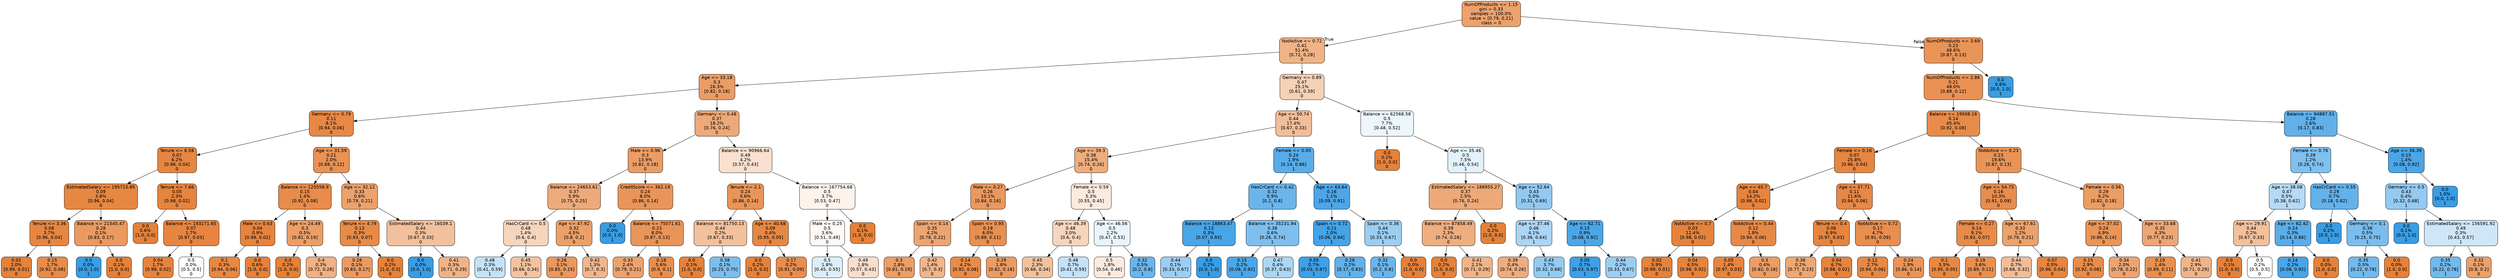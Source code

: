 digraph Tree {
node [shape=box, style="filled, rounded", color="black", fontname=helvetica] ;
edge [fontname=helvetica] ;
0 [label="NumOfProducts <= 1.15\ngini = 0.33\nsamples = 100.0%\nvalue = [0.79, 0.21]\nclass = 0", fillcolor="#eca26d"] ;
1 [label="NotActive <= 0.72\n0.41\n51.4%\n[0.72, 0.28]\n0", fillcolor="#efb387"] ;
0 -> 1 [labeldistance=2.5, labelangle=45, headlabel="True"] ;
2 [label="Age <= 33.18\n0.3\n26.3%\n[0.82, 0.18]\n0", fillcolor="#eb9d66"] ;
1 -> 2 ;
3 [label="Germany <= 0.79\n0.11\n8.1%\n[0.94, 0.06]\n0", fillcolor="#e78945"] ;
2 -> 3 ;
4 [label="Tenure <= 6.58\n0.07\n6.2%\n[0.96, 0.04]\n0", fillcolor="#e68641"] ;
3 -> 4 ;
5 [label="EstimatedSalary <= 195710.85\n0.09\n3.8%\n[0.96, 0.04]\n0", fillcolor="#e68742"] ;
4 -> 5 ;
6 [label="Tenure <= 3.36\n0.08\n3.7%\n[0.96, 0.04]\n0", fillcolor="#e68641"] ;
5 -> 6 ;
7 [label="0.02\n2.0%\n[0.99, 0.01]\n0", fillcolor="#e5823b"] ;
6 -> 7 ;
8 [label="0.15\n1.7%\n[0.92, 0.08]\n0", fillcolor="#e78c4a"] ;
6 -> 8 ;
9 [label="Balance <= 21545.47\n0.28\n0.1%\n[0.83, 0.17]\n0", fillcolor="#ea9a61"] ;
5 -> 9 ;
10 [label="0.0\n0.0%\n[0.0, 1.0]\n1", fillcolor="#399de5"] ;
9 -> 10 ;
11 [label="0.0\n0.1%\n[1.0, 0.0]\n0", fillcolor="#e58139"] ;
9 -> 11 ;
12 [label="Tenure <= 7.66\n0.05\n2.3%\n[0.98, 0.02]\n0", fillcolor="#e6843e"] ;
4 -> 12 ;
13 [label="0.0\n0.6%\n[1.0, 0.0]\n0", fillcolor="#e58139"] ;
12 -> 13 ;
14 [label="Balance <= 193271.65\n0.07\n1.7%\n[0.97, 0.03]\n0", fillcolor="#e68540"] ;
12 -> 14 ;
15 [label="0.04\n1.7%\n[0.98, 0.02]\n0", fillcolor="#e6843e"] ;
14 -> 15 ;
16 [label="0.5\n0.0%\n[0.5, 0.5]\n0", fillcolor="#ffffff"] ;
14 -> 16 ;
17 [label="Age <= 31.59\n0.21\n2.0%\n[0.88, 0.12]\n0", fillcolor="#e89253"] ;
3 -> 17 ;
18 [label="Balance <= 125558.9\n0.15\n1.4%\n[0.92, 0.08]\n0", fillcolor="#e78c4a"] ;
17 -> 18 ;
19 [label="Male <= 0.63\n0.04\n0.9%\n[0.98, 0.02]\n0", fillcolor="#e6843d"] ;
18 -> 19 ;
20 [label="0.1\n0.3%\n[0.94, 0.06]\n0", fillcolor="#e78845"] ;
19 -> 20 ;
21 [label="0.0\n0.6%\n[1.0, 0.0]\n0", fillcolor="#e58139"] ;
19 -> 21 ;
22 [label="Age <= 24.49\n0.3\n0.5%\n[0.81, 0.19]\n0", fillcolor="#eb9e66"] ;
18 -> 22 ;
23 [label="0.0\n0.2%\n[1.0, 0.0]\n0", fillcolor="#e58139"] ;
22 -> 23 ;
24 [label="0.4\n0.3%\n[0.72, 0.28]\n0", fillcolor="#efb185"] ;
22 -> 24 ;
25 [label="Age <= 32.12\n0.33\n0.6%\n[0.79, 0.21]\n0", fillcolor="#eca26d"] ;
17 -> 25 ;
26 [label="Tenure <= 4.79\n0.13\n0.3%\n[0.93, 0.07]\n0", fillcolor="#e78b48"] ;
25 -> 26 ;
27 [label="0.28\n0.1%\n[0.83, 0.17]\n0", fillcolor="#ea9a61"] ;
26 -> 27 ;
28 [label="0.0\n0.2%\n[1.0, 0.0]\n0", fillcolor="#e58139"] ;
26 -> 28 ;
29 [label="EstimatedSalary <= 16039.1\n0.44\n0.3%\n[0.67, 0.33]\n0", fillcolor="#f2c09c"] ;
25 -> 29 ;
30 [label="0.0\n0.0%\n[0.0, 1.0]\n1", fillcolor="#399de5"] ;
29 -> 30 ;
31 [label="0.41\n0.3%\n[0.71, 0.29]\n0", fillcolor="#efb388"] ;
29 -> 31 ;
32 [label="Germany <= 0.48\n0.37\n18.2%\n[0.76, 0.24]\n0", fillcolor="#eda978"] ;
2 -> 32 ;
33 [label="Male <= 0.96\n0.3\n13.9%\n[0.82, 0.18]\n0", fillcolor="#eb9d66"] ;
32 -> 33 ;
34 [label="Balance <= 24653.61\n0.37\n5.9%\n[0.75, 0.25]\n0", fillcolor="#edaa7a"] ;
33 -> 34 ;
35 [label="HasCrCard <= 0.5\n0.48\n1.4%\n[0.6, 0.4]\n0", fillcolor="#f6d5bd"] ;
34 -> 35 ;
36 [label="0.48\n0.3%\n[0.41, 0.59]\n1", fillcolor="#c4e2f7"] ;
35 -> 36 ;
37 [label="0.45\n1.1%\n[0.66, 0.34]\n0", fillcolor="#f3c3a1"] ;
35 -> 37 ;
38 [label="Age <= 47.92\n0.32\n4.5%\n[0.8, 0.2]\n0", fillcolor="#eba069"] ;
34 -> 38 ;
39 [label="0.26\n3.1%\n[0.85, 0.15]\n0", fillcolor="#ea985d"] ;
38 -> 39 ;
40 [label="0.42\n1.3%\n[0.7, 0.3]\n0", fillcolor="#f0b78e"] ;
38 -> 40 ;
41 [label="CreditScore <= 362.19\n0.24\n8.0%\n[0.86, 0.14]\n0", fillcolor="#e99559"] ;
33 -> 41 ;
42 [label="0.0\n0.0%\n[0.0, 1.0]\n1", fillcolor="#399de5"] ;
41 -> 42 ;
43 [label="Balance <= 75071.61\n0.23\n8.0%\n[0.87, 0.13]\n0", fillcolor="#e99458"] ;
41 -> 43 ;
44 [label="0.33\n2.4%\n[0.79, 0.21]\n0", fillcolor="#eca26e"] ;
43 -> 44 ;
45 [label="0.18\n5.6%\n[0.9, 0.1]\n0", fillcolor="#e88f4f"] ;
43 -> 45 ;
46 [label="Balance <= 90966.64\n0.49\n4.2%\n[0.57, 0.43]\n0", fillcolor="#f9e0cf"] ;
32 -> 46 ;
47 [label="Tenure <= 2.1\n0.24\n0.6%\n[0.86, 0.14]\n0", fillcolor="#e99559"] ;
46 -> 47 ;
48 [label="Balance <= 81750.13\n0.44\n0.2%\n[0.67, 0.33]\n0", fillcolor="#f2c09c"] ;
47 -> 48 ;
49 [label="0.0\n0.1%\n[1.0, 0.0]\n0", fillcolor="#e58139"] ;
48 -> 49 ;
50 [label="0.38\n0.1%\n[0.25, 0.75]\n1", fillcolor="#7bbeee"] ;
48 -> 50 ;
51 [label="Age <= 40.68\n0.09\n0.4%\n[0.95, 0.05]\n0", fillcolor="#e68843"] ;
47 -> 51 ;
52 [label="0.0\n0.2%\n[1.0, 0.0]\n0", fillcolor="#e58139"] ;
51 -> 52 ;
53 [label="0.17\n0.2%\n[0.91, 0.09]\n0", fillcolor="#e88e4d"] ;
51 -> 53 ;
54 [label="Balance <= 167754.68\n0.5\n3.7%\n[0.53, 0.47]\n0", fillcolor="#fcf3ec"] ;
46 -> 54 ;
55 [label="Male <= 0.25\n0.5\n3.6%\n[0.51, 0.49]\n0", fillcolor="#fef9f5"] ;
54 -> 55 ;
56 [label="0.5\n1.8%\n[0.45, 0.55]\n1", fillcolor="#ddeefa"] ;
55 -> 56 ;
57 [label="0.49\n1.8%\n[0.57, 0.43]\n0", fillcolor="#f8decc"] ;
55 -> 57 ;
58 [label="0.0\n0.1%\n[1.0, 0.0]\n0", fillcolor="#e58139"] ;
54 -> 58 ;
59 [label="Germany <= 0.89\n0.47\n25.1%\n[0.61, 0.39]\n0", fillcolor="#f5d1b6"] ;
1 -> 59 ;
60 [label="Age <= 50.74\n0.44\n17.4%\n[0.67, 0.33]\n0", fillcolor="#f2be99"] ;
59 -> 60 ;
61 [label="Age <= 39.3\n0.38\n15.4%\n[0.74, 0.26]\n0", fillcolor="#eead7e"] ;
60 -> 61 ;
62 [label="Male <= 0.27\n0.26\n10.1%\n[0.84, 0.16]\n0", fillcolor="#ea985e"] ;
61 -> 62 ;
63 [label="Spain <= 0.14\n0.35\n4.2%\n[0.78, 0.22]\n0", fillcolor="#eca572"] ;
62 -> 63 ;
64 [label="0.3\n2.8%\n[0.81, 0.19]\n0", fillcolor="#eb9e66"] ;
63 -> 64 ;
65 [label="0.42\n1.4%\n[0.7, 0.3]\n0", fillcolor="#f0b68d"] ;
63 -> 65 ;
66 [label="Spain <= 0.95\n0.19\n6.0%\n[0.89, 0.11]\n0", fillcolor="#e89051"] ;
62 -> 66 ;
67 [label="0.14\n4.2%\n[0.92, 0.08]\n0", fillcolor="#e78c4a"] ;
66 -> 67 ;
68 [label="0.29\n1.8%\n[0.82, 0.18]\n0", fillcolor="#eb9c64"] ;
66 -> 68 ;
69 [label="Female <= 0.59\n0.5\n5.3%\n[0.55, 0.45]\n0", fillcolor="#fbeade"] ;
61 -> 69 ;
70 [label="Age <= 46.39\n0.48\n3.0%\n[0.6, 0.4]\n0", fillcolor="#f6d5bd"] ;
69 -> 70 ;
71 [label="0.45\n2.3%\n[0.66, 0.34]\n0", fillcolor="#f2c29e"] ;
70 -> 71 ;
72 [label="0.48\n0.7%\n[0.41, 0.59]\n1", fillcolor="#c3e1f7"] ;
70 -> 72 ;
73 [label="Age <= 46.56\n0.5\n2.2%\n[0.47, 0.53]\n1", fillcolor="#e9f4fc"] ;
69 -> 73 ;
74 [label="0.5\n1.8%\n[0.54, 0.46]\n0", fillcolor="#fbebdf"] ;
73 -> 74 ;
75 [label="0.32\n0.5%\n[0.2, 0.8]\n1", fillcolor="#6ab6ec"] ;
73 -> 75 ;
76 [label="Female <= 0.05\n0.24\n1.9%\n[0.14, 0.86]\n1", fillcolor="#58ade9"] ;
60 -> 76 ;
77 [label="HasCrCard <= 0.42\n0.32\n0.9%\n[0.2, 0.8]\n1", fillcolor="#6ab6ec"] ;
76 -> 77 ;
78 [label="Balance <= 18863.47\n0.13\n0.3%\n[0.07, 0.93]\n1", fillcolor="#48a5e7"] ;
77 -> 78 ;
79 [label="0.44\n0.1%\n[0.33, 0.67]\n1", fillcolor="#9ccef2"] ;
78 -> 79 ;
80 [label="0.0\n0.2%\n[0.0, 1.0]\n1", fillcolor="#399de5"] ;
78 -> 80 ;
81 [label="Balance <= 35231.94\n0.38\n0.6%\n[0.26, 0.74]\n1", fillcolor="#7ebfee"] ;
77 -> 81 ;
82 [label="0.15\n0.2%\n[0.08, 0.92]\n1", fillcolor="#4ba6e7"] ;
81 -> 82 ;
83 [label="0.47\n0.4%\n[0.37, 0.63]\n1", fillcolor="#acd6f4"] ;
81 -> 83 ;
84 [label="Age <= 63.64\n0.16\n1.1%\n[0.09, 0.91]\n1", fillcolor="#4ca6e8"] ;
76 -> 84 ;
85 [label="Spain <= 0.72\n0.11\n1.0%\n[0.06, 0.94]\n1", fillcolor="#45a3e7"] ;
84 -> 85 ;
86 [label="0.05\n0.7%\n[0.03, 0.97]\n1", fillcolor="#3ea0e6"] ;
85 -> 86 ;
87 [label="0.28\n0.2%\n[0.17, 0.83]\n1", fillcolor="#61b1ea"] ;
85 -> 87 ;
88 [label="Spain <= 0.36\n0.44\n0.1%\n[0.33, 0.67]\n1", fillcolor="#9ccef2"] ;
84 -> 88 ;
89 [label="0.32\n0.1%\n[0.2, 0.8]\n1", fillcolor="#6ab6ec"] ;
88 -> 89 ;
90 [label="0.0\n0.0%\n[1.0, 0.0]\n0", fillcolor="#e58139"] ;
88 -> 90 ;
91 [label="Balance <= 62568.58\n0.5\n7.7%\n[0.48, 0.52]\n1", fillcolor="#ecf6fd"] ;
59 -> 91 ;
92 [label="0.0\n0.2%\n[1.0, 0.0]\n0", fillcolor="#e58139"] ;
91 -> 92 ;
93 [label="Age <= 35.46\n0.5\n7.5%\n[0.46, 0.54]\n1", fillcolor="#e3f1fb"] ;
91 -> 93 ;
94 [label="EstimatedSalary <= 188955.27\n0.37\n2.5%\n[0.76, 0.24]\n0", fillcolor="#eda978"] ;
93 -> 94 ;
95 [label="Balance <= 87858.49\n0.39\n2.3%\n[0.74, 0.26]\n0", fillcolor="#eeae80"] ;
94 -> 95 ;
96 [label="0.0\n0.2%\n[1.0, 0.0]\n0", fillcolor="#e58139"] ;
95 -> 96 ;
97 [label="0.41\n2.1%\n[0.71, 0.29]\n0", fillcolor="#f0b489"] ;
95 -> 97 ;
98 [label="0.0\n0.2%\n[1.0, 0.0]\n0", fillcolor="#e58139"] ;
94 -> 98 ;
99 [label="Age <= 52.64\n0.43\n5.0%\n[0.31, 0.69]\n1", fillcolor="#93c9f1"] ;
93 -> 99 ;
100 [label="Age <= 37.46\n0.46\n4.1%\n[0.36, 0.64]\n1", fillcolor="#aad5f4"] ;
99 -> 100 ;
101 [label="0.39\n0.4%\n[0.74, 0.26]\n0", fillcolor="#eead7f"] ;
100 -> 101 ;
102 [label="0.43\n3.7%\n[0.32, 0.68]\n1", fillcolor="#95cbf1"] ;
100 -> 102 ;
103 [label="Age <= 62.71\n0.15\n0.9%\n[0.08, 0.92]\n1", fillcolor="#4ba6e7"] ;
99 -> 103 ;
104 [label="0.05\n0.7%\n[0.03, 0.97]\n1", fillcolor="#3ea0e6"] ;
103 -> 104 ;
105 [label="0.44\n0.2%\n[0.33, 0.67]\n1", fillcolor="#9ccef2"] ;
103 -> 105 ;
106 [label="NumOfProducts <= 3.69\n0.23\n48.6%\n[0.87, 0.13]\n0", fillcolor="#e99457"] ;
0 -> 106 [labeldistance=2.5, labelangle=-45, headlabel="False"] ;
107 [label="NumOfProducts <= 2.86\n0.21\n48.0%\n[0.88, 0.12]\n0", fillcolor="#e99254"] ;
106 -> 107 ;
108 [label="Balance <= 19508.16\n0.14\n45.4%\n[0.92, 0.08]\n0", fillcolor="#e78c4a"] ;
107 -> 108 ;
109 [label="Female <= 0.16\n0.07\n25.8%\n[0.96, 0.04]\n0", fillcolor="#e68641"] ;
108 -> 109 ;
110 [label="Age <= 45.7\n0.04\n14.2%\n[0.98, 0.02]\n0", fillcolor="#e6843d"] ;
109 -> 110 ;
111 [label="NotActive <= 0.7\n0.03\n12.4%\n[0.98, 0.02]\n0", fillcolor="#e5833c"] ;
110 -> 111 ;
112 [label="0.02\n5.9%\n[0.99, 0.01]\n0", fillcolor="#e5823b"] ;
111 -> 112 ;
113 [label="0.04\n6.5%\n[0.98, 0.02]\n0", fillcolor="#e6843d"] ;
111 -> 113 ;
114 [label="NotActive <= 0.44\n0.12\n1.8%\n[0.94, 0.06]\n0", fillcolor="#e78946"] ;
110 -> 114 ;
115 [label="0.05\n1.4%\n[0.97, 0.03]\n0", fillcolor="#e6853f"] ;
114 -> 115 ;
116 [label="0.3\n0.4%\n[0.82, 0.18]\n0", fillcolor="#eb9d65"] ;
114 -> 116 ;
117 [label="Age <= 37.71\n0.11\n11.6%\n[0.94, 0.06]\n0", fillcolor="#e78845"] ;
109 -> 117 ;
118 [label="Tenure <= 0.4\n0.06\n6.9%\n[0.97, 0.03]\n0", fillcolor="#e6853f"] ;
117 -> 118 ;
119 [label="0.36\n0.2%\n[0.77, 0.23]\n0", fillcolor="#eda774"] ;
118 -> 119 ;
120 [label="0.04\n6.7%\n[0.98, 0.02]\n0", fillcolor="#e6843e"] ;
118 -> 120 ;
121 [label="NotActive <= 0.72\n0.17\n4.7%\n[0.91, 0.09]\n0", fillcolor="#e88e4e"] ;
117 -> 121 ;
122 [label="0.12\n2.7%\n[0.94, 0.06]\n0", fillcolor="#e78946"] ;
121 -> 122 ;
123 [label="0.24\n1.9%\n[0.86, 0.14]\n0", fillcolor="#e99559"] ;
121 -> 123 ;
124 [label="NotActive <= 0.23\n0.23\n19.6%\n[0.87, 0.13]\n0", fillcolor="#e99457"] ;
108 -> 124 ;
125 [label="Age <= 54.75\n0.16\n10.3%\n[0.91, 0.09]\n0", fillcolor="#e88d4c"] ;
124 -> 125 ;
126 [label="Female <= 0.27\n0.14\n9.1%\n[0.93, 0.07]\n0", fillcolor="#e78b49"] ;
125 -> 126 ;
127 [label="0.1\n5.5%\n[0.95, 0.05]\n0", fillcolor="#e68844"] ;
126 -> 127 ;
128 [label="0.19\n3.6%\n[0.89, 0.11]\n0", fillcolor="#e89050"] ;
126 -> 128 ;
129 [label="Age <= 67.61\n0.33\n1.2%\n[0.79, 0.21]\n0", fillcolor="#eca26c"] ;
125 -> 129 ;
130 [label="0.44\n0.7%\n[0.68, 0.32]\n0", fillcolor="#f1bd98"] ;
129 -> 130 ;
131 [label="0.07\n0.5%\n[0.96, 0.04]\n0", fillcolor="#e68641"] ;
129 -> 131 ;
132 [label="Female <= 0.56\n0.29\n9.2%\n[0.82, 0.18]\n0", fillcolor="#eb9d64"] ;
124 -> 132 ;
133 [label="Age <= 37.02\n0.24\n4.9%\n[0.86, 0.14]\n0", fillcolor="#e99558"] ;
132 -> 133 ;
134 [label="0.15\n2.9%\n[0.92, 0.08]\n0", fillcolor="#e78c4a"] ;
133 -> 134 ;
135 [label="0.34\n2.0%\n[0.78, 0.22]\n0", fillcolor="#eca471"] ;
133 -> 135 ;
136 [label="Age <= 33.68\n0.35\n4.3%\n[0.77, 0.23]\n0", fillcolor="#eda674"] ;
132 -> 136 ;
137 [label="0.19\n1.4%\n[0.89, 0.11]\n0", fillcolor="#e89050"] ;
136 -> 137 ;
138 [label="0.41\n2.9%\n[0.71, 0.29]\n0", fillcolor="#f0b48a"] ;
136 -> 138 ;
139 [label="Balance <= 94887.51\n0.28\n2.6%\n[0.17, 0.83]\n1", fillcolor="#60b0ea"] ;
107 -> 139 ;
140 [label="Female <= 0.76\n0.39\n1.2%\n[0.26, 0.74]\n1", fillcolor="#7fc0ee"] ;
139 -> 140 ;
141 [label="Age <= 38.08\n0.47\n0.5%\n[0.38, 0.62]\n1", fillcolor="#b5daf5"] ;
140 -> 141 ;
142 [label="Age <= 29.91\n0.44\n0.2%\n[0.67, 0.33]\n0", fillcolor="#f2c09c"] ;
141 -> 142 ;
143 [label="0.0\n0.1%\n[1.0, 0.0]\n0", fillcolor="#e58139"] ;
142 -> 143 ;
144 [label="0.5\n0.2%\n[0.5, 0.5]\n0", fillcolor="#ffffff"] ;
142 -> 144 ;
145 [label="Age <= 62.42\n0.24\n0.3%\n[0.14, 0.86]\n1", fillcolor="#5aade9"] ;
141 -> 145 ;
146 [label="0.14\n0.2%\n[0.08, 0.92]\n1", fillcolor="#49a5e7"] ;
145 -> 146 ;
147 [label="0.0\n0.0%\n[1.0, 0.0]\n0", fillcolor="#e58139"] ;
145 -> 147 ;
148 [label="HasCrCard <= 0.55\n0.29\n0.7%\n[0.18, 0.82]\n1", fillcolor="#64b2eb"] ;
140 -> 148 ;
149 [label="0.0\n0.2%\n[0.0, 1.0]\n1", fillcolor="#399de5"] ;
148 -> 149 ;
150 [label="Germany <= 0.1\n0.38\n0.5%\n[0.25, 0.75]\n1", fillcolor="#7bbeee"] ;
148 -> 150 ;
151 [label="0.35\n0.5%\n[0.22, 0.78]\n1", fillcolor="#72b9ec"] ;
150 -> 151 ;
152 [label="0.0\n0.0%\n[1.0, 0.0]\n0", fillcolor="#e58139"] ;
150 -> 152 ;
153 [label="Age <= 36.39\n0.15\n1.4%\n[0.08, 0.92]\n1", fillcolor="#4aa6e7"] ;
139 -> 153 ;
154 [label="Germany <= 0.5\n0.43\n0.4%\n[0.32, 0.68]\n1", fillcolor="#94caf1"] ;
153 -> 154 ;
155 [label="0.0\n0.1%\n[0.0, 1.0]\n1", fillcolor="#399de5"] ;
154 -> 155 ;
156 [label="EstimatedSalary <= 156591.92\n0.49\n0.3%\n[0.43, 0.57]\n1", fillcolor="#cee6f8"] ;
154 -> 156 ;
157 [label="0.35\n0.2%\n[0.22, 0.78]\n1", fillcolor="#72b9ec"] ;
156 -> 157 ;
158 [label="0.32\n0.1%\n[0.8, 0.2]\n0", fillcolor="#eca06a"] ;
156 -> 158 ;
159 [label="0.0\n1.0%\n[0.0, 1.0]\n1", fillcolor="#399de5"] ;
153 -> 159 ;
160 [label="0.0\n0.6%\n[0.0, 1.0]\n1", fillcolor="#399de5"] ;
106 -> 160 ;
}